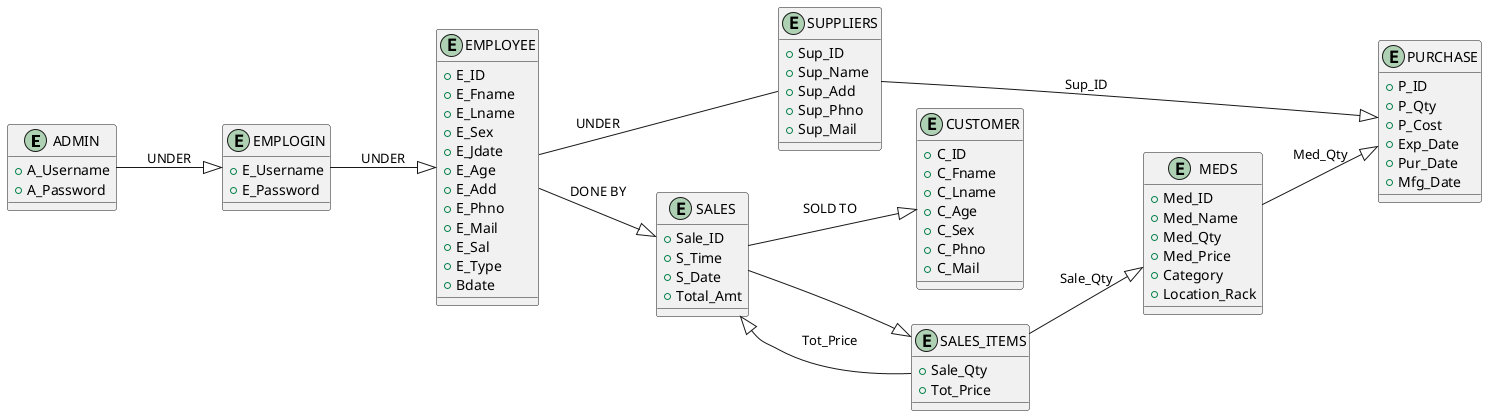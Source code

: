 @startuml
left to right direction

entity "ADMIN" as Admin {
  + A_Username
  + A_Password
}

entity "EMPLOGIN" as EmpLogin {
  + E_Username
  + E_Password
}

entity "EMPLOYEE" as Employee {
  + E_ID
  + E_Fname
  + E_Lname
  + E_Sex
  + E_Jdate
  + E_Age
  + E_Add
  + E_Phno
  + E_Mail
  + E_Sal
  + E_Type
  + Bdate
}

entity "SUPPLIERS" as Suppliers {
  + Sup_ID
  + Sup_Name
  + Sup_Add
  + Sup_Phno
  + Sup_Mail
}

entity "CUSTOMER" as Customer {
  + C_ID
  + C_Fname
  + C_Lname
  + C_Age
  + C_Sex
  + C_Phno
  + C_Mail
}

entity "MEDS" as Meds {
  + Med_ID
  + Med_Name
  + Med_Qty
  + Med_Price
  + Category
  + Location_Rack
}

entity "PURCHASE" as Purchase {
  + P_ID
  + P_Qty
  + P_Cost
  + Exp_Date
  + Pur_Date
  + Mfg_Date
}

entity "SALES" as Sales {
  + Sale_ID
  + S_Time
  + S_Date
  + Total_Amt
}

entity "SALES_ITEMS" as SalesItems {
  + Sale_Qty
  + Tot_Price
}

Admin --|> EmpLogin : UNDER
EmpLogin --|> Employee : UNDER
Employee --|> Sales : DONE BY
Employee -- Suppliers : UNDER
Sales --|> SalesItems
SalesItems --|> Meds : Sale_Qty
SalesItems --|> Sales : Tot_Price
Meds --|> Purchase : Med_Qty
Suppliers --|> Purchase : Sup_ID
Sales --|> Customer : SOLD TO

@enduml
